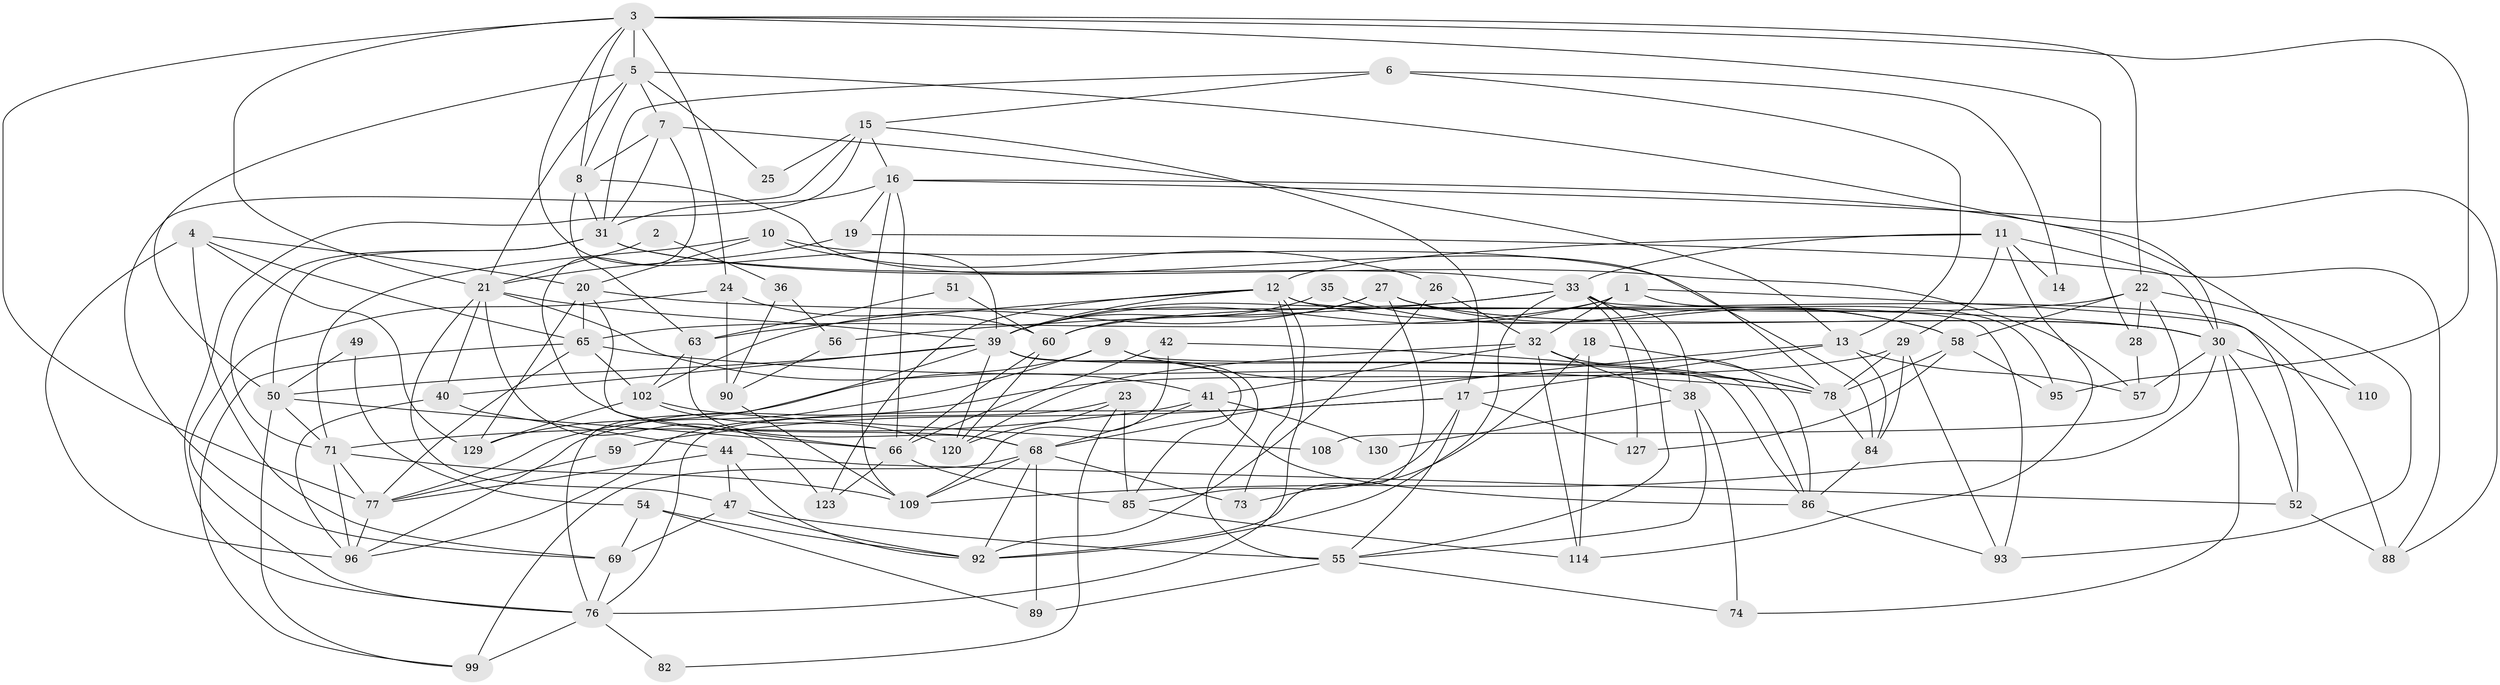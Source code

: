 // original degree distribution, {4: 0.2462686567164179, 2: 0.16417910447761194, 5: 0.17164179104477612, 6: 0.09701492537313433, 3: 0.2537313432835821, 7: 0.05223880597014925, 8: 0.014925373134328358}
// Generated by graph-tools (version 1.1) at 2025/11/02/27/25 16:11:22]
// undirected, 86 vertices, 216 edges
graph export_dot {
graph [start="1"]
  node [color=gray90,style=filled];
  1 [super="+37"];
  2;
  3 [super="+53"];
  4 [super="+124"];
  5 [super="+72"];
  6;
  7 [super="+97"];
  8 [super="+45"];
  9;
  10 [super="+43"];
  11 [super="+116"];
  12 [super="+87"];
  13 [super="+70"];
  14;
  15 [super="+67"];
  16 [super="+91"];
  17 [super="+113"];
  18;
  19 [super="+48"];
  20 [super="+115"];
  21 [super="+61"];
  22 [super="+80"];
  23;
  24;
  25;
  26;
  27 [super="+81"];
  28 [super="+112"];
  29 [super="+34"];
  30 [super="+101"];
  31 [super="+100"];
  32 [super="+64"];
  33 [super="+105"];
  35;
  36;
  38;
  39 [super="+98"];
  40;
  41 [super="+46"];
  42;
  44 [super="+117"];
  47 [super="+125"];
  49;
  50 [super="+79"];
  51;
  52;
  54 [super="+128"];
  55 [super="+83"];
  56;
  57;
  58 [super="+94"];
  59;
  60 [super="+62"];
  63 [super="+75"];
  65 [super="+106"];
  66 [super="+104"];
  68 [super="+119"];
  69;
  71 [super="+132"];
  73;
  74;
  76 [super="+111"];
  77 [super="+121"];
  78 [super="+118"];
  82;
  84 [super="+134"];
  85 [super="+122"];
  86 [super="+107"];
  88;
  89;
  90;
  92 [super="+126"];
  93 [super="+103"];
  95;
  96;
  99;
  102;
  108;
  109 [super="+131"];
  110;
  114;
  120;
  123;
  127;
  129 [super="+133"];
  130;
  1 -- 95;
  1 -- 39;
  1 -- 32;
  1 -- 65;
  1 -- 52;
  2 -- 21;
  2 -- 36;
  3 -- 5;
  3 -- 8;
  3 -- 24;
  3 -- 22;
  3 -- 21;
  3 -- 39;
  3 -- 28;
  3 -- 77;
  3 -- 95;
  4 -- 96;
  4 -- 69;
  4 -- 20;
  4 -- 65;
  4 -- 129;
  5 -- 7;
  5 -- 25;
  5 -- 30;
  5 -- 21;
  5 -- 8;
  5 -- 50;
  6 -- 31;
  6 -- 14;
  6 -- 15;
  6 -- 13;
  7 -- 13;
  7 -- 68;
  7 -- 31;
  7 -- 8;
  8 -- 31;
  8 -- 63;
  8 -- 78;
  9 -- 129;
  9 -- 77;
  9 -- 86;
  9 -- 78;
  10 -- 84;
  10 -- 26;
  10 -- 20;
  10 -- 71;
  11 -- 14;
  11 -- 114;
  11 -- 29;
  11 -- 12;
  11 -- 33;
  11 -- 30;
  12 -- 123;
  12 -- 88;
  12 -- 73;
  12 -- 30;
  12 -- 76;
  12 -- 39;
  12 -- 63;
  13 -- 17;
  13 -- 68;
  13 -- 84;
  13 -- 57;
  15 -- 16;
  15 -- 25;
  15 -- 17;
  15 -- 76;
  15 -- 69;
  16 -- 109;
  16 -- 88;
  16 -- 66;
  16 -- 19;
  16 -- 110;
  16 -- 31;
  17 -- 76;
  17 -- 127;
  17 -- 59;
  17 -- 55;
  17 -- 85;
  18 -- 73;
  18 -- 114;
  18 -- 78;
  19 -- 21;
  19 -- 88;
  20 -- 129;
  20 -- 66;
  20 -- 65;
  20 -- 30;
  21 -- 47;
  21 -- 39;
  21 -- 40;
  21 -- 123;
  21 -- 41;
  22 -- 108;
  22 -- 28;
  22 -- 60;
  22 -- 58;
  22 -- 93;
  23 -- 120;
  23 -- 82;
  23 -- 96;
  23 -- 85;
  24 -- 90;
  24 -- 76;
  24 -- 60;
  26 -- 32;
  26 -- 92;
  27 -- 58;
  27 -- 102;
  27 -- 92;
  27 -- 60;
  27 -- 30;
  28 -- 57;
  29 -- 96;
  29 -- 84;
  29 -- 93;
  29 -- 78;
  30 -- 74;
  30 -- 52;
  30 -- 57;
  30 -- 110;
  30 -- 109;
  31 -- 50;
  31 -- 33;
  31 -- 71;
  31 -- 57;
  32 -- 120;
  32 -- 114;
  32 -- 38;
  32 -- 41;
  32 -- 86;
  33 -- 55;
  33 -- 56;
  33 -- 93;
  33 -- 92;
  33 -- 38;
  33 -- 127;
  33 -- 39;
  35 -- 58;
  35 -- 39;
  36 -- 56;
  36 -- 90;
  38 -- 74;
  38 -- 55;
  38 -- 130;
  39 -- 86;
  39 -- 120;
  39 -- 40;
  39 -- 76;
  39 -- 50;
  39 -- 55;
  39 -- 85;
  40 -- 96;
  40 -- 44;
  41 -- 86;
  41 -- 130;
  41 -- 68;
  41 -- 71;
  42 -- 109;
  42 -- 78;
  42 -- 66;
  44 -- 77;
  44 -- 52;
  44 -- 92;
  44 -- 47;
  47 -- 69;
  47 -- 55 [weight=2];
  47 -- 92;
  49 -- 50;
  49 -- 54;
  50 -- 99;
  50 -- 66;
  50 -- 71;
  51 -- 60;
  51 -- 63;
  52 -- 88;
  54 -- 89;
  54 -- 92;
  54 -- 69;
  55 -- 74;
  55 -- 89;
  56 -- 90;
  58 -- 127;
  58 -- 95;
  58 -- 78;
  59 -- 77;
  60 -- 66;
  60 -- 120;
  63 -- 102;
  63 -- 68;
  65 -- 102;
  65 -- 99;
  65 -- 77;
  65 -- 78;
  66 -- 85;
  66 -- 123;
  68 -- 99;
  68 -- 89;
  68 -- 73;
  68 -- 92;
  68 -- 109;
  69 -- 76;
  71 -- 109;
  71 -- 96;
  71 -- 77;
  76 -- 82;
  76 -- 99;
  77 -- 96;
  78 -- 84;
  84 -- 86;
  85 -- 114;
  86 -- 93;
  90 -- 109;
  102 -- 129;
  102 -- 108;
  102 -- 120;
}
